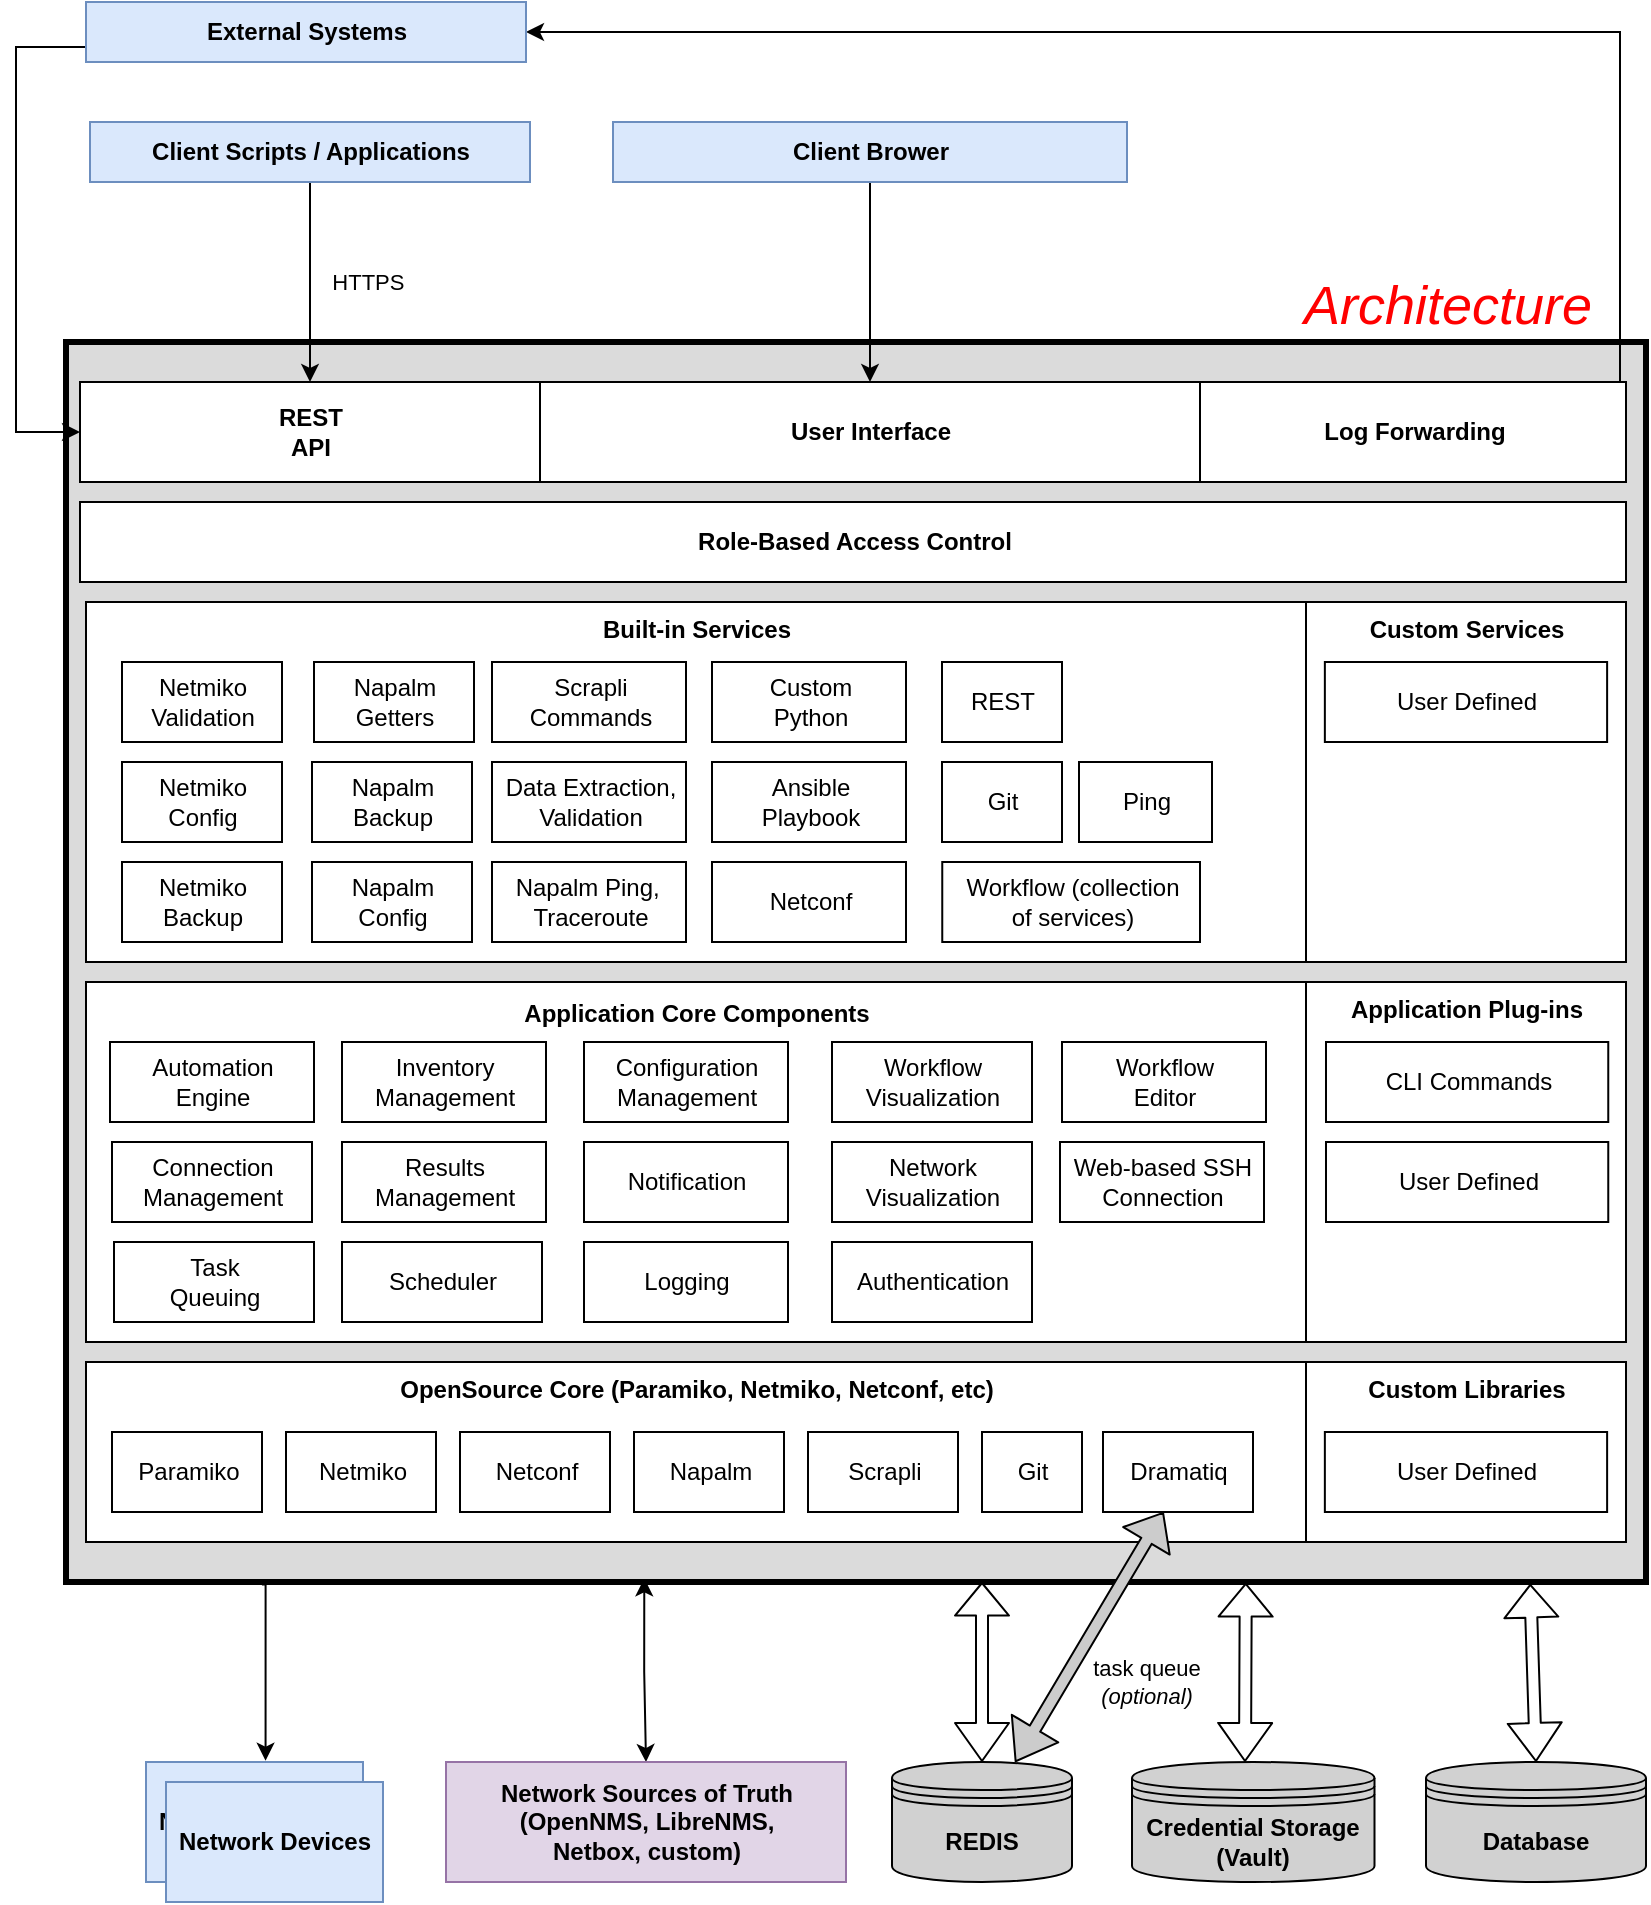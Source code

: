 <mxfile version="20.8.16" type="device"><diagram id="kfHxKbKHunWjJfKycUms" name="Page-1"><mxGraphModel dx="1077" dy="672" grid="1" gridSize="10" guides="1" tooltips="1" connect="1" arrows="1" fold="1" page="1" pageScale="1" pageWidth="850" pageHeight="1100" math="0" shadow="0"><root><mxCell id="0"/><mxCell id="1" parent="0"/><mxCell id="eqM_7YYSAzmVTTLRLWFi-162" value="&lt;b&gt;Built-in Services&lt;/b&gt;" style="html=1;align=center;labelPosition=center;verticalLabelPosition=middle;verticalAlign=top;fillColor=#FFFFFF;" parent="1" vertex="1"><mxGeometry x="50" y="360" width="770" height="140" as="geometry"/></mxCell><mxCell id="eqM_7YYSAzmVTTLRLWFi-171" style="edgeStyle=orthogonalEdgeStyle;rounded=0;orthogonalLoop=1;jettySize=auto;html=1;exitX=0.366;exitY=0.997;exitDx=0;exitDy=0;entryX=0.5;entryY=0;entryDx=0;entryDy=0;startArrow=classic;startFill=1;endArrow=classic;endFill=1;strokeColor=#000000;fontFamily=Helvetica;fontSize=27;fontColor=#FF0000;align=left;exitPerimeter=0;" parent="1" source="eqM_7YYSAzmVTTLRLWFi-2" target="eqM_7YYSAzmVTTLRLWFi-3" edge="1"><mxGeometry relative="1" as="geometry"><Array as="points"/></mxGeometry></mxCell><mxCell id="eqM_7YYSAzmVTTLRLWFi-2" value="Architecture" style="html=1;verticalAlign=bottom;labelPosition=center;verticalLabelPosition=top;align=right;fontStyle=2;fontFamily=Helvetica;fontSize=27;labelBackgroundColor=#ffffff;strokeWidth=3;fontColor=#FF0000;fillColor=#DBDBDB;spacing=2;spacingRight=26;" parent="1" vertex="1"><mxGeometry x="40" y="190" width="790" height="620" as="geometry"/></mxCell><mxCell id="eqM_7YYSAzmVTTLRLWFi-109" style="edgeStyle=orthogonalEdgeStyle;rounded=0;orthogonalLoop=1;jettySize=auto;html=1;exitX=0.124;exitY=1.002;exitDx=0;exitDy=0;exitPerimeter=0;entryX=0.551;entryY=-0.011;entryDx=0;entryDy=0;entryPerimeter=0;" parent="1" source="eqM_7YYSAzmVTTLRLWFi-2" target="eqM_7YYSAzmVTTLRLWFi-8" edge="1"><mxGeometry relative="1" as="geometry"><mxPoint x="139" y="813" as="sourcePoint"/><mxPoint x="240" y="920" as="targetPoint"/><Array as="points"><mxPoint x="140" y="811"/></Array></mxGeometry></mxCell><mxCell id="eqM_7YYSAzmVTTLRLWFi-23" value="&lt;b style=&quot;line-height: 150%&quot;&gt;Application Core Components&lt;/b&gt;" style="html=1;align=center;labelPosition=center;verticalLabelPosition=middle;verticalAlign=top;" parent="1" vertex="1"><mxGeometry x="50" y="510" width="610" height="180" as="geometry"/></mxCell><mxCell id="eqM_7YYSAzmVTTLRLWFi-3" value="Network Sources of Truth &lt;br&gt;(OpenNMS, LibreNMS, &lt;br&gt;Netbox, custom)" style="html=1;fillColor=#e1d5e7;strokeColor=#9673a6;fontStyle=1" parent="1" vertex="1"><mxGeometry x="230" y="900" width="200" height="60" as="geometry"/></mxCell><mxCell id="eqM_7YYSAzmVTTLRLWFi-8" value="Network Devices" style="html=1;fillColor=#dae8fc;strokeColor=#6c8ebf;fontStyle=1" parent="1" vertex="1"><mxGeometry x="80" y="900" width="108.5" height="60" as="geometry"/></mxCell><mxCell id="eqM_7YYSAzmVTTLRLWFi-9" value="Scheduler" style="html=1;fillColor=none;" parent="1" vertex="1"><mxGeometry x="178" y="640" width="100" height="40" as="geometry"/></mxCell><mxCell id="eqM_7YYSAzmVTTLRLWFi-10" value="&lt;b&gt;REST &lt;br&gt;API&lt;/b&gt;" style="html=1;fillColor=none;" parent="1" vertex="1"><mxGeometry x="47" y="210" width="230" height="50" as="geometry"/></mxCell><mxCell id="eqM_7YYSAzmVTTLRLWFi-11" value="&lt;b&gt;Role-Based Access Control&lt;/b&gt;" style="html=1;fillColor=none;" parent="1" vertex="1"><mxGeometry x="47" y="270" width="773" height="40" as="geometry"/></mxCell><mxCell id="eqM_7YYSAzmVTTLRLWFi-13" value="&lt;b&gt;User Interface&lt;/b&gt;" style="html=1;fillColor=none;" parent="1" vertex="1"><mxGeometry x="277" y="210" width="330" height="50" as="geometry"/></mxCell><mxCell id="eqM_7YYSAzmVTTLRLWFi-14" value="&lt;b&gt;OpenSource Core (Paramiko, Netmiko, Netconf, etc)&lt;/b&gt;" style="html=1;align=center;labelPosition=center;verticalLabelPosition=middle;verticalAlign=top;" parent="1" vertex="1"><mxGeometry x="50" y="700" width="610" height="90" as="geometry"/></mxCell><mxCell id="eqM_7YYSAzmVTTLRLWFi-16" value="Netmiko" style="html=1;fillColor=none;" parent="1" vertex="1"><mxGeometry x="150" y="735" width="75" height="40" as="geometry"/></mxCell><mxCell id="eqM_7YYSAzmVTTLRLWFi-17" value="Netconf" style="html=1;fillColor=none;" parent="1" vertex="1"><mxGeometry x="237" y="735" width="75" height="40" as="geometry"/></mxCell><mxCell id="eqM_7YYSAzmVTTLRLWFi-19" value="Napalm" style="html=1;fillColor=none;" parent="1" vertex="1"><mxGeometry x="324" y="735" width="75" height="40" as="geometry"/></mxCell><mxCell id="eqM_7YYSAzmVTTLRLWFi-21" value="Automation &lt;br&gt;Engine" style="html=1;fillColor=none;" parent="1" vertex="1"><mxGeometry x="62" y="540" width="102" height="40" as="geometry"/></mxCell><mxCell id="eqM_7YYSAzmVTTLRLWFi-26" value="Git" style="html=1;fillColor=none;" parent="1" vertex="1"><mxGeometry x="498" y="735" width="50" height="40" as="geometry"/></mxCell><mxCell id="eqM_7YYSAzmVTTLRLWFi-101" style="edgeStyle=orthogonalEdgeStyle;rounded=0;orthogonalLoop=1;jettySize=auto;html=1;exitX=0.5;exitY=1;exitDx=0;exitDy=0;entryX=0.5;entryY=0;entryDx=0;entryDy=0;" parent="1" source="eqM_7YYSAzmVTTLRLWFi-29" target="eqM_7YYSAzmVTTLRLWFi-13" edge="1"><mxGeometry relative="1" as="geometry"><mxPoint x="455" y="140" as="targetPoint"/></mxGeometry></mxCell><mxCell id="eqM_7YYSAzmVTTLRLWFi-29" value="Client Brower" style="html=1;fillColor=#dae8fc;strokeColor=#6c8ebf;fontStyle=1" parent="1" vertex="1"><mxGeometry x="313.5" y="80" width="257" height="30" as="geometry"/></mxCell><mxCell id="eqM_7YYSAzmVTTLRLWFi-31" value="&lt;b&gt;Built-in Services&lt;/b&gt;" style="html=1;align=center;labelPosition=center;verticalLabelPosition=middle;verticalAlign=top;" parent="1" vertex="1"><mxGeometry x="50" y="320" width="610" height="180" as="geometry"/></mxCell><mxCell id="eqM_7YYSAzmVTTLRLWFi-32" value="&lt;b&gt;Application Plug-ins&lt;/b&gt;" style="html=1;verticalAlign=top;" parent="1" vertex="1"><mxGeometry x="660" y="510" width="160" height="180" as="geometry"/></mxCell><mxCell id="eqM_7YYSAzmVTTLRLWFi-36" value="Workflow &lt;br&gt;Visualization" style="html=1;fillColor=none;" parent="1" vertex="1"><mxGeometry x="423" y="540" width="100" height="40" as="geometry"/></mxCell><mxCell id="eqM_7YYSAzmVTTLRLWFi-37" value="Connection &lt;br&gt;Management" style="html=1;fillColor=none;" parent="1" vertex="1"><mxGeometry x="63" y="590" width="100" height="40" as="geometry"/></mxCell><mxCell id="eqM_7YYSAzmVTTLRLWFi-39" value="Napalm &lt;br&gt;Getters" style="html=1;fillColor=none;" parent="1" vertex="1"><mxGeometry x="164" y="350" width="80" height="40" as="geometry"/></mxCell><mxCell id="eqM_7YYSAzmVTTLRLWFi-40" value="Napalm&lt;br&gt;Backup" style="html=1;fillColor=none;" parent="1" vertex="1"><mxGeometry x="163" y="400" width="80" height="40" as="geometry"/></mxCell><mxCell id="eqM_7YYSAzmVTTLRLWFi-102" style="edgeStyle=orthogonalEdgeStyle;rounded=0;orthogonalLoop=1;jettySize=auto;html=1;exitX=0.75;exitY=0;exitDx=0;exitDy=0;entryX=1;entryY=0.5;entryDx=0;entryDy=0;" parent="1" source="eqM_7YYSAzmVTTLRLWFi-42" target="eqM_7YYSAzmVTTLRLWFi-83" edge="1"><mxGeometry relative="1" as="geometry"><mxPoint x="725" y="140" as="sourcePoint"/><Array as="points"><mxPoint x="817" y="210"/><mxPoint x="817" y="35"/></Array></mxGeometry></mxCell><mxCell id="eqM_7YYSAzmVTTLRLWFi-42" value="&lt;b&gt;Log Forwarding&lt;/b&gt;" style="html=1;fillColor=none;" parent="1" vertex="1"><mxGeometry x="607" y="210" width="213" height="50" as="geometry"/></mxCell><mxCell id="eqM_7YYSAzmVTTLRLWFi-43" value="Napalm&lt;br&gt;Config" style="html=1;fillColor=none;" parent="1" vertex="1"><mxGeometry x="163" y="450" width="80" height="40" as="geometry"/></mxCell><mxCell id="eqM_7YYSAzmVTTLRLWFi-44" value="Napalm Ping,&amp;nbsp;&lt;br&gt;Traceroute" style="html=1;fillColor=none;" parent="1" vertex="1"><mxGeometry x="253" y="450" width="97" height="40" as="geometry"/></mxCell><mxCell id="eqM_7YYSAzmVTTLRLWFi-46" value="CLI Commands" style="html=1;fillColor=none;direction=south;" parent="1" vertex="1"><mxGeometry x="670" y="540" width="141.13" height="40" as="geometry"/></mxCell><mxCell id="eqM_7YYSAzmVTTLRLWFi-61" value="Git" style="html=1;fillColor=none;" parent="1" vertex="1"><mxGeometry x="478" y="400" width="60" height="40" as="geometry"/></mxCell><mxCell id="eqM_7YYSAzmVTTLRLWFi-62" value="Scrapli" style="html=1;fillColor=none;" parent="1" vertex="1"><mxGeometry x="411" y="735" width="75" height="40" as="geometry"/></mxCell><mxCell id="eqM_7YYSAzmVTTLRLWFi-64" value="REDIS" style="shape=datastore;whiteSpace=wrap;html=1;fontStyle=1;fillColor=#D1D1D1;" parent="1" vertex="1"><mxGeometry x="453" y="900" width="90" height="60" as="geometry"/></mxCell><mxCell id="eqM_7YYSAzmVTTLRLWFi-65" value="Netmiko &lt;br&gt;Validation" style="html=1;fillColor=none;" parent="1" vertex="1"><mxGeometry x="68" y="350" width="80" height="40" as="geometry"/></mxCell><mxCell id="eqM_7YYSAzmVTTLRLWFi-66" value="Netmiko &lt;br&gt;Backup" style="html=1;fillColor=none;" parent="1" vertex="1"><mxGeometry x="68" y="450" width="80" height="40" as="geometry"/></mxCell><mxCell id="eqM_7YYSAzmVTTLRLWFi-67" value="Netmiko&lt;br&gt;Config" style="html=1;fillColor=none;" parent="1" vertex="1"><mxGeometry x="68" y="400" width="80" height="40" as="geometry"/></mxCell><mxCell id="eqM_7YYSAzmVTTLRLWFi-68" value="Data Extraction, &lt;br&gt;Validation" style="html=1;fillColor=none;" parent="1" vertex="1"><mxGeometry x="253" y="400" width="97" height="40" as="geometry"/></mxCell><mxCell id="eqM_7YYSAzmVTTLRLWFi-69" value="REST" style="html=1;fillColor=none;" parent="1" vertex="1"><mxGeometry x="478" y="350" width="60" height="40" as="geometry"/></mxCell><mxCell id="eqM_7YYSAzmVTTLRLWFi-73" value="Netconf" style="html=1;fillColor=none;" parent="1" vertex="1"><mxGeometry x="363" y="450" width="97" height="40" as="geometry"/></mxCell><mxCell id="eqM_7YYSAzmVTTLRLWFi-76" value="Custom &lt;br&gt;Python" style="html=1;fillColor=none;" parent="1" vertex="1"><mxGeometry x="363" y="350" width="97" height="40" as="geometry"/></mxCell><mxCell id="eqM_7YYSAzmVTTLRLWFi-77" value="Ansible &lt;br&gt;Playbook" style="html=1;fillColor=none;" parent="1" vertex="1"><mxGeometry x="363" y="400" width="97" height="40" as="geometry"/></mxCell><mxCell id="eqM_7YYSAzmVTTLRLWFi-81" value="Database" style="shape=datastore;whiteSpace=wrap;html=1;fontStyle=1;fillColor=#D1D1D1;" parent="1" vertex="1"><mxGeometry x="720" y="900" width="110" height="60" as="geometry"/></mxCell><mxCell id="eqM_7YYSAzmVTTLRLWFi-91" value="&amp;nbsp; &amp;nbsp;HTTPS" style="edgeStyle=orthogonalEdgeStyle;rounded=0;orthogonalLoop=1;jettySize=auto;html=1;exitX=0.5;exitY=1;exitDx=0;exitDy=0;entryX=0.5;entryY=0;entryDx=0;entryDy=0;align=left;" parent="1" source="eqM_7YYSAzmVTTLRLWFi-82" target="eqM_7YYSAzmVTTLRLWFi-10" edge="1"><mxGeometry relative="1" as="geometry"><mxPoint x="180" y="140" as="targetPoint"/></mxGeometry></mxCell><mxCell id="eqM_7YYSAzmVTTLRLWFi-82" value="Client Scripts / Applications" style="html=1;fillColor=#dae8fc;strokeColor=#6c8ebf;fontStyle=1" parent="1" vertex="1"><mxGeometry x="52" y="80" width="220" height="30" as="geometry"/></mxCell><mxCell id="eqM_7YYSAzmVTTLRLWFi-99" style="edgeStyle=orthogonalEdgeStyle;rounded=0;orthogonalLoop=1;jettySize=auto;html=1;exitX=0;exitY=0.75;exitDx=0;exitDy=0;entryX=0;entryY=0.5;entryDx=0;entryDy=0;" parent="1" source="eqM_7YYSAzmVTTLRLWFi-83" target="eqM_7YYSAzmVTTLRLWFi-10" edge="1"><mxGeometry relative="1" as="geometry"><Array as="points"><mxPoint x="15" y="235"/></Array></mxGeometry></mxCell><mxCell id="eqM_7YYSAzmVTTLRLWFi-83" value="External Systems" style="html=1;fillColor=#dae8fc;strokeColor=#6c8ebf;fontStyle=1" parent="1" vertex="1"><mxGeometry x="50" y="20" width="220" height="30" as="geometry"/></mxCell><mxCell id="eqM_7YYSAzmVTTLRLWFi-96" value="" style="shape=flexArrow;endArrow=classic;startArrow=classic;html=1;width=6;startSize=5.09;exitX=0.928;exitY=1.001;exitDx=0;exitDy=0;exitPerimeter=0;entryX=0.5;entryY=0;entryDx=0;entryDy=0;" parent="1" target="eqM_7YYSAzmVTTLRLWFi-81" edge="1"><mxGeometry width="50" height="50" relative="1" as="geometry"><mxPoint x="772.12" y="810.96" as="sourcePoint"/><mxPoint x="610" y="790.48" as="targetPoint"/></mxGeometry></mxCell><mxCell id="eqM_7YYSAzmVTTLRLWFi-103" value="" style="shape=flexArrow;endArrow=classic;startArrow=classic;html=1;width=6;startSize=5.09;entryX=0.5;entryY=0;entryDx=0;entryDy=0;" parent="1" target="eqM_7YYSAzmVTTLRLWFi-64" edge="1"><mxGeometry width="50" height="50" relative="1" as="geometry"><mxPoint x="498" y="810" as="sourcePoint"/><mxPoint x="362.46" y="770" as="targetPoint"/></mxGeometry></mxCell><mxCell id="eqM_7YYSAzmVTTLRLWFi-115" value="Inventory &lt;br&gt;Management" style="html=1;" parent="1" vertex="1"><mxGeometry x="178" y="540" width="102" height="40" as="geometry"/></mxCell><mxCell id="eqM_7YYSAzmVTTLRLWFi-131" value="Scrapli &lt;br&gt;Commands" style="html=1;fillColor=none;" parent="1" vertex="1"><mxGeometry x="253" y="350" width="97" height="40" as="geometry"/></mxCell><mxCell id="eqM_7YYSAzmVTTLRLWFi-134" value="Ping" style="html=1;fillColor=none;" parent="1" vertex="1"><mxGeometry x="546.5" y="400" width="66.5" height="40" as="geometry"/></mxCell><mxCell id="eqM_7YYSAzmVTTLRLWFi-135" value="Workflow (collection &lt;br&gt;of services)" style="html=1;fillColor=none;" parent="1" vertex="1"><mxGeometry x="478.13" y="450" width="128.87" height="40" as="geometry"/></mxCell><mxCell id="eqM_7YYSAzmVTTLRLWFi-142" value="Configuration &lt;br&gt;Management" style="html=1;fillColor=none;" parent="1" vertex="1"><mxGeometry x="299" y="540" width="102" height="40" as="geometry"/></mxCell><mxCell id="eqM_7YYSAzmVTTLRLWFi-148" value="Results &lt;br&gt;Management" style="html=1;fillColor=none;" parent="1" vertex="1"><mxGeometry x="178" y="590" width="102" height="40" as="geometry"/></mxCell><mxCell id="eqM_7YYSAzmVTTLRLWFi-149" value="Notification" style="html=1;fillColor=none;" parent="1" vertex="1"><mxGeometry x="299" y="590" width="102" height="40" as="geometry"/></mxCell><mxCell id="eqM_7YYSAzmVTTLRLWFi-150" value="Network &lt;br&gt;Visualization" style="html=1;fillColor=none;" parent="1" vertex="1"><mxGeometry x="423" y="590" width="100" height="40" as="geometry"/></mxCell><mxCell id="eqM_7YYSAzmVTTLRLWFi-155" value="Logging" style="html=1;fillColor=none;" parent="1" vertex="1"><mxGeometry x="299" y="640" width="102" height="40" as="geometry"/></mxCell><mxCell id="eqM_7YYSAzmVTTLRLWFi-156" value="Workflow &lt;br&gt;Editor" style="html=1;fillColor=none;" parent="1" vertex="1"><mxGeometry x="538" y="540" width="102" height="40" as="geometry"/></mxCell><mxCell id="eqM_7YYSAzmVTTLRLWFi-157" value="Authentication" style="html=1;fillColor=none;" parent="1" vertex="1"><mxGeometry x="423" y="640" width="100" height="40" as="geometry"/></mxCell><mxCell id="eqM_7YYSAzmVTTLRLWFi-158" value="&lt;b&gt;REST &lt;br&gt;API&lt;/b&gt;" style="html=1;fillColor=#FFFFFF;" parent="1" vertex="1"><mxGeometry x="47" y="210" width="230" height="50" as="geometry"/></mxCell><mxCell id="eqM_7YYSAzmVTTLRLWFi-159" value="&lt;b&gt;User Interface&lt;/b&gt;" style="html=1;fillColor=#FFFFFF;" parent="1" vertex="1"><mxGeometry x="277" y="210" width="330" height="50" as="geometry"/></mxCell><mxCell id="eqM_7YYSAzmVTTLRLWFi-160" value="&lt;b&gt;Log Forwarding&lt;/b&gt;" style="html=1;fillColor=#FFFFFF;" parent="1" vertex="1"><mxGeometry x="607" y="210" width="213" height="50" as="geometry"/></mxCell><mxCell id="eqM_7YYSAzmVTTLRLWFi-161" value="&lt;b&gt;Role-Based Access Control&lt;/b&gt;" style="html=1;fillColor=#FFFFFF;" parent="1" vertex="1"><mxGeometry x="47" y="270" width="773" height="40" as="geometry"/></mxCell><mxCell id="eqM_7YYSAzmVTTLRLWFi-166" value="Credential Storage (Vault)" style="shape=datastore;whiteSpace=wrap;html=1;fontStyle=1;fillColor=#D1D1D1;" parent="1" vertex="1"><mxGeometry x="573" y="900" width="121.25" height="60" as="geometry"/></mxCell><mxCell id="eqM_7YYSAzmVTTLRLWFi-167" value="" style="shape=flexArrow;endArrow=classic;startArrow=classic;html=1;width=6;startSize=5.09;exitX=0.775;exitY=0.999;exitDx=0;exitDy=0;exitPerimeter=0;" parent="1" edge="1"><mxGeometry width="50" height="50" relative="1" as="geometry"><mxPoint x="629.88" y="810.48" as="sourcePoint"/><mxPoint x="629.5" y="900" as="targetPoint"/></mxGeometry></mxCell><mxCell id="gcgpzjx3t9NlCi1RXrpN-5" value="&lt;b&gt;Custom Services&lt;/b&gt;" style="html=1;verticalAlign=top;" parent="1" vertex="1"><mxGeometry x="660" y="320" width="160" height="180" as="geometry"/></mxCell><mxCell id="gcgpzjx3t9NlCi1RXrpN-6" value="User Defined" style="html=1;fillColor=none;direction=south;" parent="1" vertex="1"><mxGeometry x="669.43" y="350" width="141.13" height="40" as="geometry"/></mxCell><mxCell id="gcgpzjx3t9NlCi1RXrpN-7" value="&lt;b&gt;Custom Libraries&lt;/b&gt;" style="html=1;verticalAlign=top;" parent="1" vertex="1"><mxGeometry x="660" y="700" width="160" height="90" as="geometry"/></mxCell><mxCell id="gcgpzjx3t9NlCi1RXrpN-8" value="User Defined" style="html=1;fillColor=none;direction=south;" parent="1" vertex="1"><mxGeometry x="670" y="590" width="141.13" height="40" as="geometry"/></mxCell><mxCell id="gcgpzjx3t9NlCi1RXrpN-9" value="User Defined" style="html=1;fillColor=none;direction=south;" parent="1" vertex="1"><mxGeometry x="669.43" y="735" width="141.13" height="40" as="geometry"/></mxCell><mxCell id="mshALCu06ONCU5cieKd9-1" value="Web-based SSH &lt;br&gt;Connection" style="html=1;fillColor=none;" parent="1" vertex="1"><mxGeometry x="537" y="590" width="102" height="40" as="geometry"/></mxCell><mxCell id="9tieWexbkuatZcBYSNpJ-1" value="Network Devices" style="html=1;fillColor=#dae8fc;strokeColor=#6c8ebf;fontStyle=1" parent="1" vertex="1"><mxGeometry x="90" y="910" width="108.5" height="60" as="geometry"/></mxCell><mxCell id="9tieWexbkuatZcBYSNpJ-4" value="Dramatiq" style="html=1;fillColor=none;" parent="1" vertex="1"><mxGeometry x="558.5" y="735" width="75" height="40" as="geometry"/></mxCell><mxCell id="9tieWexbkuatZcBYSNpJ-15" value="Paramiko" style="html=1;fillColor=none;" parent="1" vertex="1"><mxGeometry x="63" y="735" width="75" height="40" as="geometry"/></mxCell><mxCell id="TzT8MnOPBPr-GgHEB_Jr-7" value="task queue&lt;br&gt;&lt;i&gt;(optional)&lt;/i&gt;" style="shape=flexArrow;endArrow=classic;startArrow=classic;html=1;width=6;startSize=5.09;entryX=0.684;entryY=0.001;entryDx=0;entryDy=0;entryPerimeter=0;fillColor=#CCCCCC;" edge="1" parent="1" target="eqM_7YYSAzmVTTLRLWFi-64"><mxGeometry x="0.067" y="36" width="50" height="50" relative="1" as="geometry"><mxPoint x="588.8" y="775" as="sourcePoint"/><mxPoint x="588.8" y="865" as="targetPoint"/><mxPoint as="offset"/></mxGeometry></mxCell><mxCell id="TzT8MnOPBPr-GgHEB_Jr-11" value="Task&lt;br&gt;Queuing" style="html=1;fillColor=none;" vertex="1" parent="1"><mxGeometry x="64" y="640" width="100" height="40" as="geometry"/></mxCell></root></mxGraphModel></diagram></mxfile>